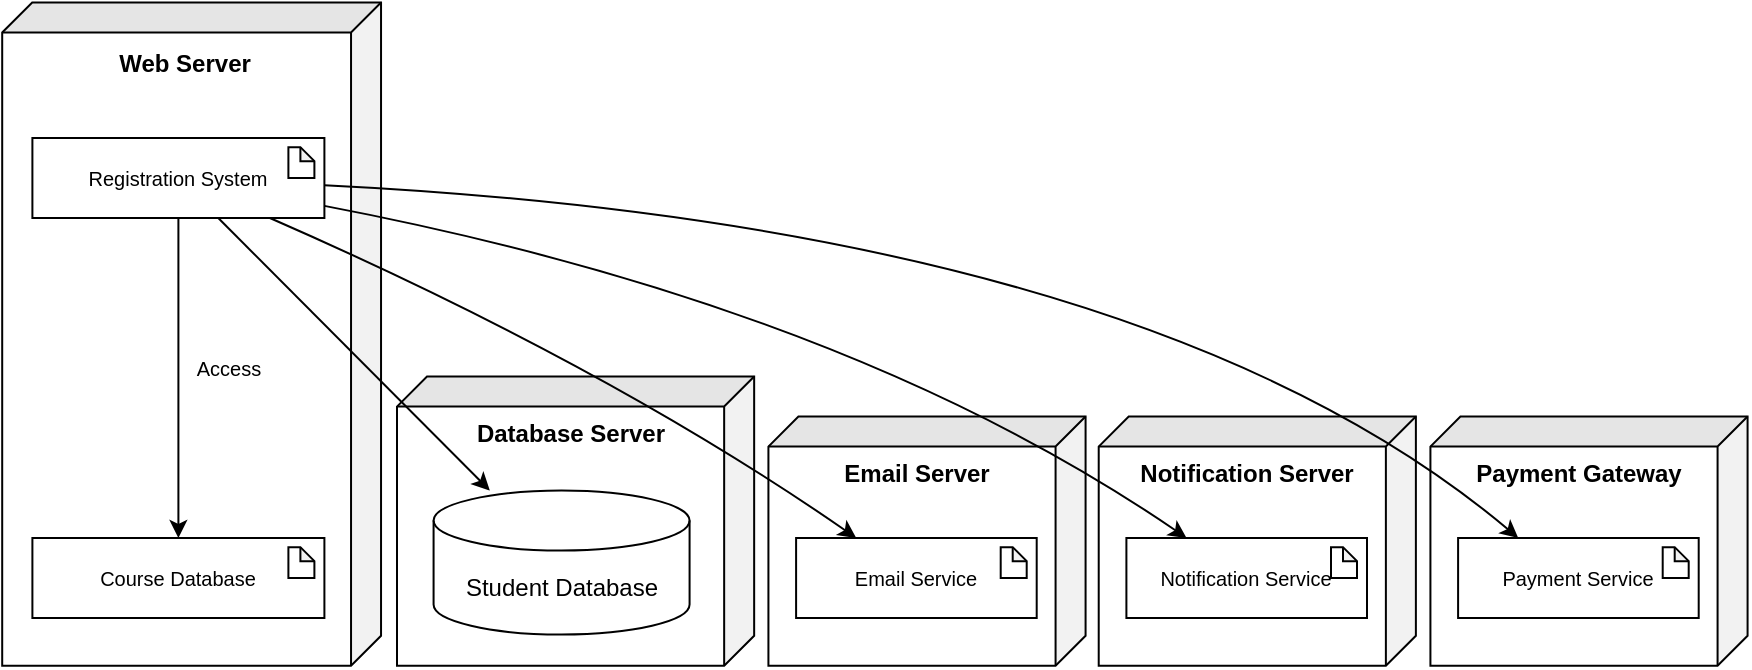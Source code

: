 <mxfile>
    <diagram id="R3pG04Xmpd-Vz2Jili6w" name="Page-1">
        <mxGraphModel dx="1247" dy="1033" grid="1" gridSize="10" guides="1" tooltips="1" connect="1" arrows="1" fold="1" page="1" pageScale="1" pageWidth="850" pageHeight="1100" math="0" shadow="0">
            <root>
                <mxCell id="0"/>
                <mxCell id="1" parent="0"/>
                <mxCell id="22" value="" style="shape=cube;whiteSpace=wrap;html=1;boundedLbl=1;backgroundOutline=1;darkOpacity=0.05;darkOpacity2=0.1;size=15;rotation=90;" vertex="1" parent="1">
                    <mxGeometry x="822.2" y="384.29" width="124.6" height="158.58" as="geometry"/>
                </mxCell>
                <mxCell id="18" value="" style="shape=cube;whiteSpace=wrap;html=1;boundedLbl=1;backgroundOutline=1;darkOpacity=0.05;darkOpacity2=0.1;size=15;rotation=90;" vertex="1" parent="1">
                    <mxGeometry x="656.35" y="384.29" width="124.6" height="158.58" as="geometry"/>
                </mxCell>
                <mxCell id="14" value="" style="shape=cube;whiteSpace=wrap;html=1;boundedLbl=1;backgroundOutline=1;darkOpacity=0.05;darkOpacity2=0.1;size=15;rotation=90;" vertex="1" parent="1">
                    <mxGeometry x="491.2" y="384.29" width="124.6" height="158.58" as="geometry"/>
                </mxCell>
                <mxCell id="11" value="" style="shape=cube;whiteSpace=wrap;html=1;boundedLbl=1;backgroundOutline=1;darkOpacity=0.05;darkOpacity2=0.1;size=15;rotation=90;" vertex="1" parent="1">
                    <mxGeometry x="305.49" y="364.29" width="144.6" height="178.58" as="geometry"/>
                </mxCell>
                <mxCell id="2" value="" style="shape=cube;whiteSpace=wrap;html=1;boundedLbl=1;backgroundOutline=1;darkOpacity=0.05;darkOpacity2=0.1;size=15;rotation=90;" vertex="1" parent="1">
                    <mxGeometry x="20" y="265.36" width="331.62" height="189.42" as="geometry"/>
                </mxCell>
                <mxCell id="3" value="&lt;b&gt;Web Server&lt;/b&gt;" style="text;html=1;align=center;verticalAlign=middle;resizable=0;points=[];autosize=1;strokeColor=none;fillColor=none;" vertex="1" parent="1">
                    <mxGeometry x="137.2" y="210" width="90" height="30" as="geometry"/>
                </mxCell>
                <mxCell id="8" style="edgeStyle=none;html=1;fontSize=10;" edge="1" parent="1" source="4" target="6">
                    <mxGeometry relative="1" as="geometry"/>
                </mxCell>
                <mxCell id="26" style="edgeStyle=none;html=1;fontSize=12;" edge="1" parent="1" source="4" target="13">
                    <mxGeometry relative="1" as="geometry"/>
                </mxCell>
                <mxCell id="27" style="edgeStyle=none;html=1;entryX=0.25;entryY=0;entryDx=0;entryDy=0;fontSize=12;curved=1;" edge="1" parent="1" source="4" target="16">
                    <mxGeometry relative="1" as="geometry">
                        <Array as="points">
                            <mxPoint x="394.2" y="376"/>
                        </Array>
                    </mxGeometry>
                </mxCell>
                <mxCell id="29" style="edgeStyle=none;html=1;entryX=0.25;entryY=0;entryDx=0;entryDy=0;fontSize=12;curved=1;" edge="1" parent="1" source="4" target="20">
                    <mxGeometry relative="1" as="geometry">
                        <Array as="points">
                            <mxPoint x="514.2" y="346"/>
                        </Array>
                    </mxGeometry>
                </mxCell>
                <mxCell id="30" style="edgeStyle=none;curved=1;html=1;entryX=0.25;entryY=0;entryDx=0;entryDy=0;fontSize=12;" edge="1" parent="1" source="4" target="24">
                    <mxGeometry relative="1" as="geometry">
                        <Array as="points">
                            <mxPoint x="664.2" y="306"/>
                        </Array>
                    </mxGeometry>
                </mxCell>
                <mxCell id="4" value="&lt;font style=&quot;font-size: 10px;&quot;&gt;Registration System&lt;/font&gt;" style="rounded=0;whiteSpace=wrap;html=1;" vertex="1" parent="1">
                    <mxGeometry x="106.2" y="262" width="146" height="40" as="geometry"/>
                </mxCell>
                <mxCell id="5" value="" style="shape=note;whiteSpace=wrap;html=1;backgroundOutline=1;darkOpacity=0.05;fontSize=10;size=7;" vertex="1" parent="1">
                    <mxGeometry x="234.2" y="266.58" width="13" height="15.42" as="geometry"/>
                </mxCell>
                <mxCell id="6" value="&lt;font style=&quot;font-size: 10px;&quot;&gt;Course Database&lt;/font&gt;" style="rounded=0;whiteSpace=wrap;html=1;" vertex="1" parent="1">
                    <mxGeometry x="106.2" y="462" width="146" height="40" as="geometry"/>
                </mxCell>
                <mxCell id="7" value="" style="shape=note;whiteSpace=wrap;html=1;backgroundOutline=1;darkOpacity=0.05;fontSize=10;size=7;" vertex="1" parent="1">
                    <mxGeometry x="234.2" y="466.58" width="13" height="15.42" as="geometry"/>
                </mxCell>
                <mxCell id="9" value="Access" style="text;html=1;align=center;verticalAlign=middle;resizable=0;points=[];autosize=1;strokeColor=none;fillColor=none;fontSize=10;" vertex="1" parent="1">
                    <mxGeometry x="174.2" y="362" width="60" height="30" as="geometry"/>
                </mxCell>
                <mxCell id="12" value="&lt;b&gt;&lt;font style=&quot;font-size: 12px;&quot;&gt;Database Server&lt;/font&gt;&lt;/b&gt;" style="text;html=1;align=center;verticalAlign=middle;resizable=0;points=[];autosize=1;strokeColor=none;fillColor=none;fontSize=10;" vertex="1" parent="1">
                    <mxGeometry x="314.79" y="395" width="120" height="30" as="geometry"/>
                </mxCell>
                <mxCell id="13" value="Student Database" style="shape=cylinder3;whiteSpace=wrap;html=1;boundedLbl=1;backgroundOutline=1;size=15;fontSize=12;" vertex="1" parent="1">
                    <mxGeometry x="306.79" y="438.29" width="128" height="72" as="geometry"/>
                </mxCell>
                <mxCell id="15" value="&lt;b&gt;&lt;font style=&quot;font-size: 12px;&quot;&gt;Email Server&lt;/font&gt;&lt;/b&gt;" style="text;html=1;align=center;verticalAlign=middle;resizable=0;points=[];autosize=1;strokeColor=none;fillColor=none;fontSize=10;" vertex="1" parent="1">
                    <mxGeometry x="498.2" y="414.58" width="100" height="30" as="geometry"/>
                </mxCell>
                <mxCell id="16" value="&lt;font style=&quot;font-size: 10px;&quot;&gt;Email Service&lt;/font&gt;" style="rounded=0;whiteSpace=wrap;html=1;" vertex="1" parent="1">
                    <mxGeometry x="488.05" y="462" width="120.3" height="40" as="geometry"/>
                </mxCell>
                <mxCell id="17" value="" style="shape=note;whiteSpace=wrap;html=1;backgroundOutline=1;darkOpacity=0.05;fontSize=10;size=7;" vertex="1" parent="1">
                    <mxGeometry x="590.35" y="466.58" width="13" height="15.42" as="geometry"/>
                </mxCell>
                <mxCell id="19" value="&lt;b&gt;&lt;font style=&quot;font-size: 12px;&quot;&gt;Notification Server&lt;/font&gt;&lt;/b&gt;" style="text;html=1;align=center;verticalAlign=middle;resizable=0;points=[];autosize=1;strokeColor=none;fillColor=none;fontSize=10;" vertex="1" parent="1">
                    <mxGeometry x="648.35" y="414.58" width="130" height="30" as="geometry"/>
                </mxCell>
                <mxCell id="20" value="&lt;font style=&quot;font-size: 10px;&quot;&gt;Notification Service&lt;/font&gt;" style="rounded=0;whiteSpace=wrap;html=1;" vertex="1" parent="1">
                    <mxGeometry x="653.2" y="462" width="120.3" height="40" as="geometry"/>
                </mxCell>
                <mxCell id="21" value="" style="shape=note;whiteSpace=wrap;html=1;backgroundOutline=1;darkOpacity=0.05;fontSize=10;size=7;" vertex="1" parent="1">
                    <mxGeometry x="755.5" y="466.58" width="13" height="15.42" as="geometry"/>
                </mxCell>
                <mxCell id="23" value="&lt;b&gt;&lt;font style=&quot;font-size: 12px;&quot;&gt;Payment Gateway&lt;/font&gt;&lt;/b&gt;" style="text;html=1;align=center;verticalAlign=middle;resizable=0;points=[];autosize=1;strokeColor=none;fillColor=none;fontSize=10;" vertex="1" parent="1">
                    <mxGeometry x="814.2" y="414.58" width="130" height="30" as="geometry"/>
                </mxCell>
                <mxCell id="24" value="&lt;font style=&quot;font-size: 10px;&quot;&gt;Payment Service&lt;/font&gt;" style="rounded=0;whiteSpace=wrap;html=1;" vertex="1" parent="1">
                    <mxGeometry x="819.05" y="462" width="120.3" height="40" as="geometry"/>
                </mxCell>
                <mxCell id="25" value="" style="shape=note;whiteSpace=wrap;html=1;backgroundOutline=1;darkOpacity=0.05;fontSize=10;size=7;" vertex="1" parent="1">
                    <mxGeometry x="921.35" y="466.58" width="13" height="15.42" as="geometry"/>
                </mxCell>
            </root>
        </mxGraphModel>
    </diagram>
</mxfile>
